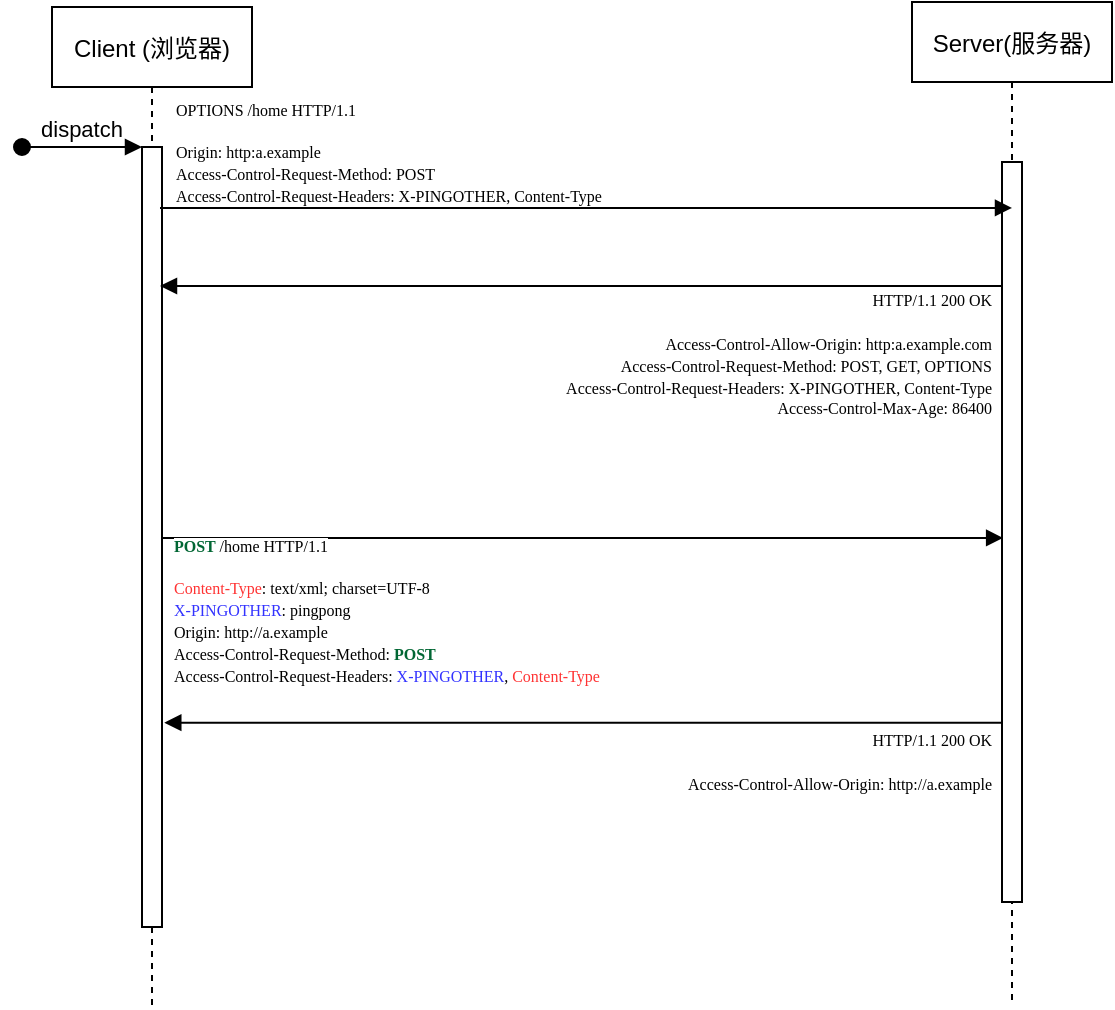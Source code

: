 <mxfile version="13.4.6" type="device"><diagram id="kgpKYQtTHZ0yAKxKKP6v" name="Page-1"><mxGraphModel dx="813" dy="454" grid="1" gridSize="10" guides="1" tooltips="1" connect="1" arrows="1" fold="1" page="1" pageScale="1" pageWidth="850" pageHeight="1100" math="0" shadow="0"><root><mxCell id="0"/><mxCell id="1" parent="0"/><mxCell id="3nuBFxr9cyL0pnOWT2aG-1" value="Client (浏览器)" style="shape=umlLifeline;perimeter=lifelinePerimeter;container=1;collapsible=0;recursiveResize=0;rounded=0;shadow=0;strokeWidth=1;" parent="1" vertex="1"><mxGeometry x="120" y="72.5" width="100" height="500" as="geometry"/></mxCell><mxCell id="3nuBFxr9cyL0pnOWT2aG-2" value="" style="points=[];perimeter=orthogonalPerimeter;rounded=0;shadow=0;strokeWidth=1;" parent="3nuBFxr9cyL0pnOWT2aG-1" vertex="1"><mxGeometry x="45" y="70" width="10" height="390" as="geometry"/></mxCell><mxCell id="3nuBFxr9cyL0pnOWT2aG-3" value="dispatch" style="verticalAlign=bottom;startArrow=oval;endArrow=block;startSize=8;shadow=0;strokeWidth=1;" parent="3nuBFxr9cyL0pnOWT2aG-1" target="3nuBFxr9cyL0pnOWT2aG-2" edge="1"><mxGeometry relative="1" as="geometry"><mxPoint x="-15" y="70" as="sourcePoint"/></mxGeometry></mxCell><mxCell id="3nuBFxr9cyL0pnOWT2aG-5" value="Server(服务器)" style="shape=umlLifeline;perimeter=lifelinePerimeter;container=1;collapsible=0;recursiveResize=0;rounded=0;shadow=0;strokeWidth=1;size=40;" parent="1" vertex="1"><mxGeometry x="550" y="70" width="100" height="500" as="geometry"/></mxCell><mxCell id="3nuBFxr9cyL0pnOWT2aG-6" value="" style="points=[];perimeter=orthogonalPerimeter;rounded=0;shadow=0;strokeWidth=1;" parent="3nuBFxr9cyL0pnOWT2aG-5" vertex="1"><mxGeometry x="45" y="80" width="10" height="370" as="geometry"/></mxCell><mxCell id="3nuBFxr9cyL0pnOWT2aG-8" value="" style="verticalAlign=bottom;endArrow=block;shadow=0;strokeWidth=1;fontSize=10;align=left;entryX=0.057;entryY=0.508;entryDx=0;entryDy=0;entryPerimeter=0;" parent="1" source="3nuBFxr9cyL0pnOWT2aG-2" target="3nuBFxr9cyL0pnOWT2aG-6" edge="1"><mxGeometry x="-0.976" relative="1" as="geometry"><mxPoint x="275" y="160" as="sourcePoint"/><mxPoint x="590" y="338" as="targetPoint"/><mxPoint as="offset"/></mxGeometry></mxCell><mxCell id="3nuBFxr9cyL0pnOWT2aG-9" value="" style="verticalAlign=bottom;endArrow=block;shadow=0;strokeWidth=1;align=right;entryX=1.114;entryY=0.738;entryDx=0;entryDy=0;entryPerimeter=0;" parent="1" source="3nuBFxr9cyL0pnOWT2aG-6" target="3nuBFxr9cyL0pnOWT2aG-2" edge="1"><mxGeometry x="-0.786" y="8" relative="1" as="geometry"><mxPoint x="240" y="200" as="sourcePoint"/><mxPoint x="175" y="518" as="targetPoint"/><mxPoint as="offset"/></mxGeometry></mxCell><mxCell id="VmD35FUUoZegrw5DGAfE-1" value="" style="verticalAlign=bottom;endArrow=block;shadow=0;strokeWidth=1;fontSize=10;align=left;entryX=0.5;entryY=0.062;entryDx=0;entryDy=0;entryPerimeter=0;" edge="1" parent="1" target="3nuBFxr9cyL0pnOWT2aG-6"><mxGeometry x="-0.972" relative="1" as="geometry"><mxPoint x="174" y="173" as="sourcePoint"/><mxPoint x="590" y="173" as="targetPoint"/><mxPoint as="offset"/></mxGeometry></mxCell><mxCell id="VmD35FUUoZegrw5DGAfE-2" value="" style="verticalAlign=bottom;endArrow=block;shadow=0;strokeWidth=1;align=right;" edge="1" parent="1"><mxGeometry x="-0.976" y="88" relative="1" as="geometry"><mxPoint x="595" y="212" as="sourcePoint"/><mxPoint x="174" y="212" as="targetPoint"/><mxPoint as="offset"/></mxGeometry></mxCell><mxCell id="VmD35FUUoZegrw5DGAfE-3" value="&lt;font style=&quot;font-size: 8px&quot; face=&quot;Verdana&quot;&gt;&lt;span style=&quot;background-color: rgb(255 , 255 , 255)&quot;&gt;&lt;font color=&quot;#006633&quot; style=&quot;font-size: 8px&quot;&gt;&lt;b&gt;POST &lt;/b&gt;&lt;/font&gt;/home HTTP/1.1&lt;/span&gt;&lt;br style=&quot;padding: 0px ; margin: 0px&quot;&gt;&lt;br style=&quot;padding: 0px ; margin: 0px&quot;&gt;&lt;span style=&quot;background-color: rgb(255 , 255 , 255)&quot;&gt;&lt;font color=&quot;#ff3333&quot; style=&quot;font-size: 8px&quot;&gt;Content-Type&lt;/font&gt;: text/xml; charset=UTF-8&lt;/span&gt;&lt;br style=&quot;padding: 0px ; margin: 0px&quot;&gt;&lt;span style=&quot;background-color: rgb(255 , 255 , 255)&quot;&gt;&lt;font color=&quot;#3333ff&quot; style=&quot;font-size: 8px&quot;&gt;X-PINGOTHER&lt;/font&gt;: pingpong&lt;/span&gt;&lt;br style=&quot;padding: 0px ; margin: 0px&quot;&gt;&lt;span style=&quot;background-color: rgb(255 , 255 , 255)&quot;&gt;Origin: http://a.example&lt;/span&gt;&lt;br style=&quot;padding: 0px ; margin: 0px&quot;&gt;&lt;span style=&quot;background-color: rgb(255 , 255 , 255)&quot;&gt;Access-Control-Request-Method: &lt;font color=&quot;#006633&quot; style=&quot;font-size: 8px&quot;&gt;&lt;b&gt;POST&lt;/b&gt;&lt;/font&gt;&lt;/span&gt;&lt;br style=&quot;padding: 0px ; margin: 0px&quot;&gt;&lt;span style=&quot;background-color: rgb(255 , 255 , 255)&quot;&gt;Access-Control-Request-Headers: &lt;font color=&quot;#3333ff&quot; style=&quot;font-size: 8px&quot;&gt;X-PINGOTHER&lt;/font&gt;, &lt;font color=&quot;#ff3333&quot; style=&quot;font-size: 8px&quot;&gt;Content-Type&lt;/font&gt;&lt;/span&gt;&lt;/font&gt;" style="text;html=1;strokeColor=none;fillColor=none;align=left;verticalAlign=middle;whiteSpace=wrap;rounded=0;fontSize=9;fontColor=#000000;" vertex="1" parent="1"><mxGeometry x="179" y="324" width="320" height="100" as="geometry"/></mxCell><mxCell id="VmD35FUUoZegrw5DGAfE-5" value="&lt;font face=&quot;Verdana&quot; style=&quot;font-size: 8px&quot;&gt;HTTP/1.1 200 OK&lt;br&gt;&lt;br style=&quot;padding: 0px ; margin: 0px&quot;&gt;Access-Control-Allow-Origin:&amp;nbsp;http:a.example.com&lt;br style=&quot;padding: 0px ; margin: 0px&quot;&gt;Access-Control-Request-Method: POST, GET, OPTIONS&lt;br style=&quot;padding: 0px ; margin: 0px&quot;&gt;Access-Control-Request-Headers: X-PINGOTHER, Content-Type&lt;br style=&quot;padding: 0px ; margin: 0px&quot;&gt;Access-Control-Max-Age: 86400&lt;/font&gt;&lt;div style=&quot;padding: 0px ; margin: 0px ; font-size: 8px&quot;&gt;&lt;br style=&quot;padding: 0px ; margin: 0px ; background-color: rgb(255 , 255 , 255)&quot;&gt;&lt;/div&gt;" style="text;html=1;strokeColor=none;fillColor=none;align=right;verticalAlign=middle;whiteSpace=wrap;rounded=0;fontSize=9;fontColor=#000000;" vertex="1" parent="1"><mxGeometry x="322" y="205" width="270" height="91" as="geometry"/></mxCell><mxCell id="VmD35FUUoZegrw5DGAfE-7" value="&lt;font style=&quot;font-size: 8px&quot; face=&quot;Verdana&quot;&gt;&lt;span style=&quot;background-color: rgb(255 , 255 , 255)&quot;&gt;OPTIONS /home HTTP/1.1&lt;br&gt;&lt;/span&gt;&lt;br style=&quot;padding: 0px ; margin: 0px&quot;&gt;&lt;span style=&quot;background-color: rgb(255 , 255 , 255)&quot;&gt;Origin: http:a.example&lt;/span&gt;&lt;br style=&quot;padding: 0px ; margin: 0px&quot;&gt;&lt;span style=&quot;background-color: rgb(255 , 255 , 255)&quot;&gt;Access-Control-Request-Method: POST&lt;/span&gt;&lt;br style=&quot;padding: 0px ; margin: 0px&quot;&gt;&lt;span style=&quot;background-color: rgb(255 , 255 , 255)&quot;&gt;Access-Control-Request-Headers: X-PINGOTHER, Content-Type&lt;/span&gt;&lt;/font&gt;" style="text;html=1;strokeColor=none;fillColor=none;align=left;verticalAlign=middle;whiteSpace=wrap;rounded=0;fontSize=9;fontColor=#000000;" vertex="1" parent="1"><mxGeometry x="180" y="110" width="370" height="70" as="geometry"/></mxCell><mxCell id="VmD35FUUoZegrw5DGAfE-8" value="&lt;font style=&quot;font-size: 8px&quot; face=&quot;Verdana&quot;&gt;&lt;span style=&quot;background-color: rgb(255 , 255 , 255)&quot;&gt;HTTP/1.1 200 OK&lt;br&gt;&lt;/span&gt;&lt;br style=&quot;padding: 0px ; margin: 0px&quot;&gt;&lt;span style=&quot;background-color: rgb(255 , 255 , 255)&quot;&gt;Access-Control-Allow-Origin: http://a.example&lt;/span&gt;&lt;/font&gt;" style="text;html=1;strokeColor=none;fillColor=none;align=right;verticalAlign=middle;whiteSpace=wrap;rounded=0;fontSize=9;fontColor=#000000;" vertex="1" parent="1"><mxGeometry x="372" y="440" width="220" height="20" as="geometry"/></mxCell></root></mxGraphModel></diagram></mxfile>